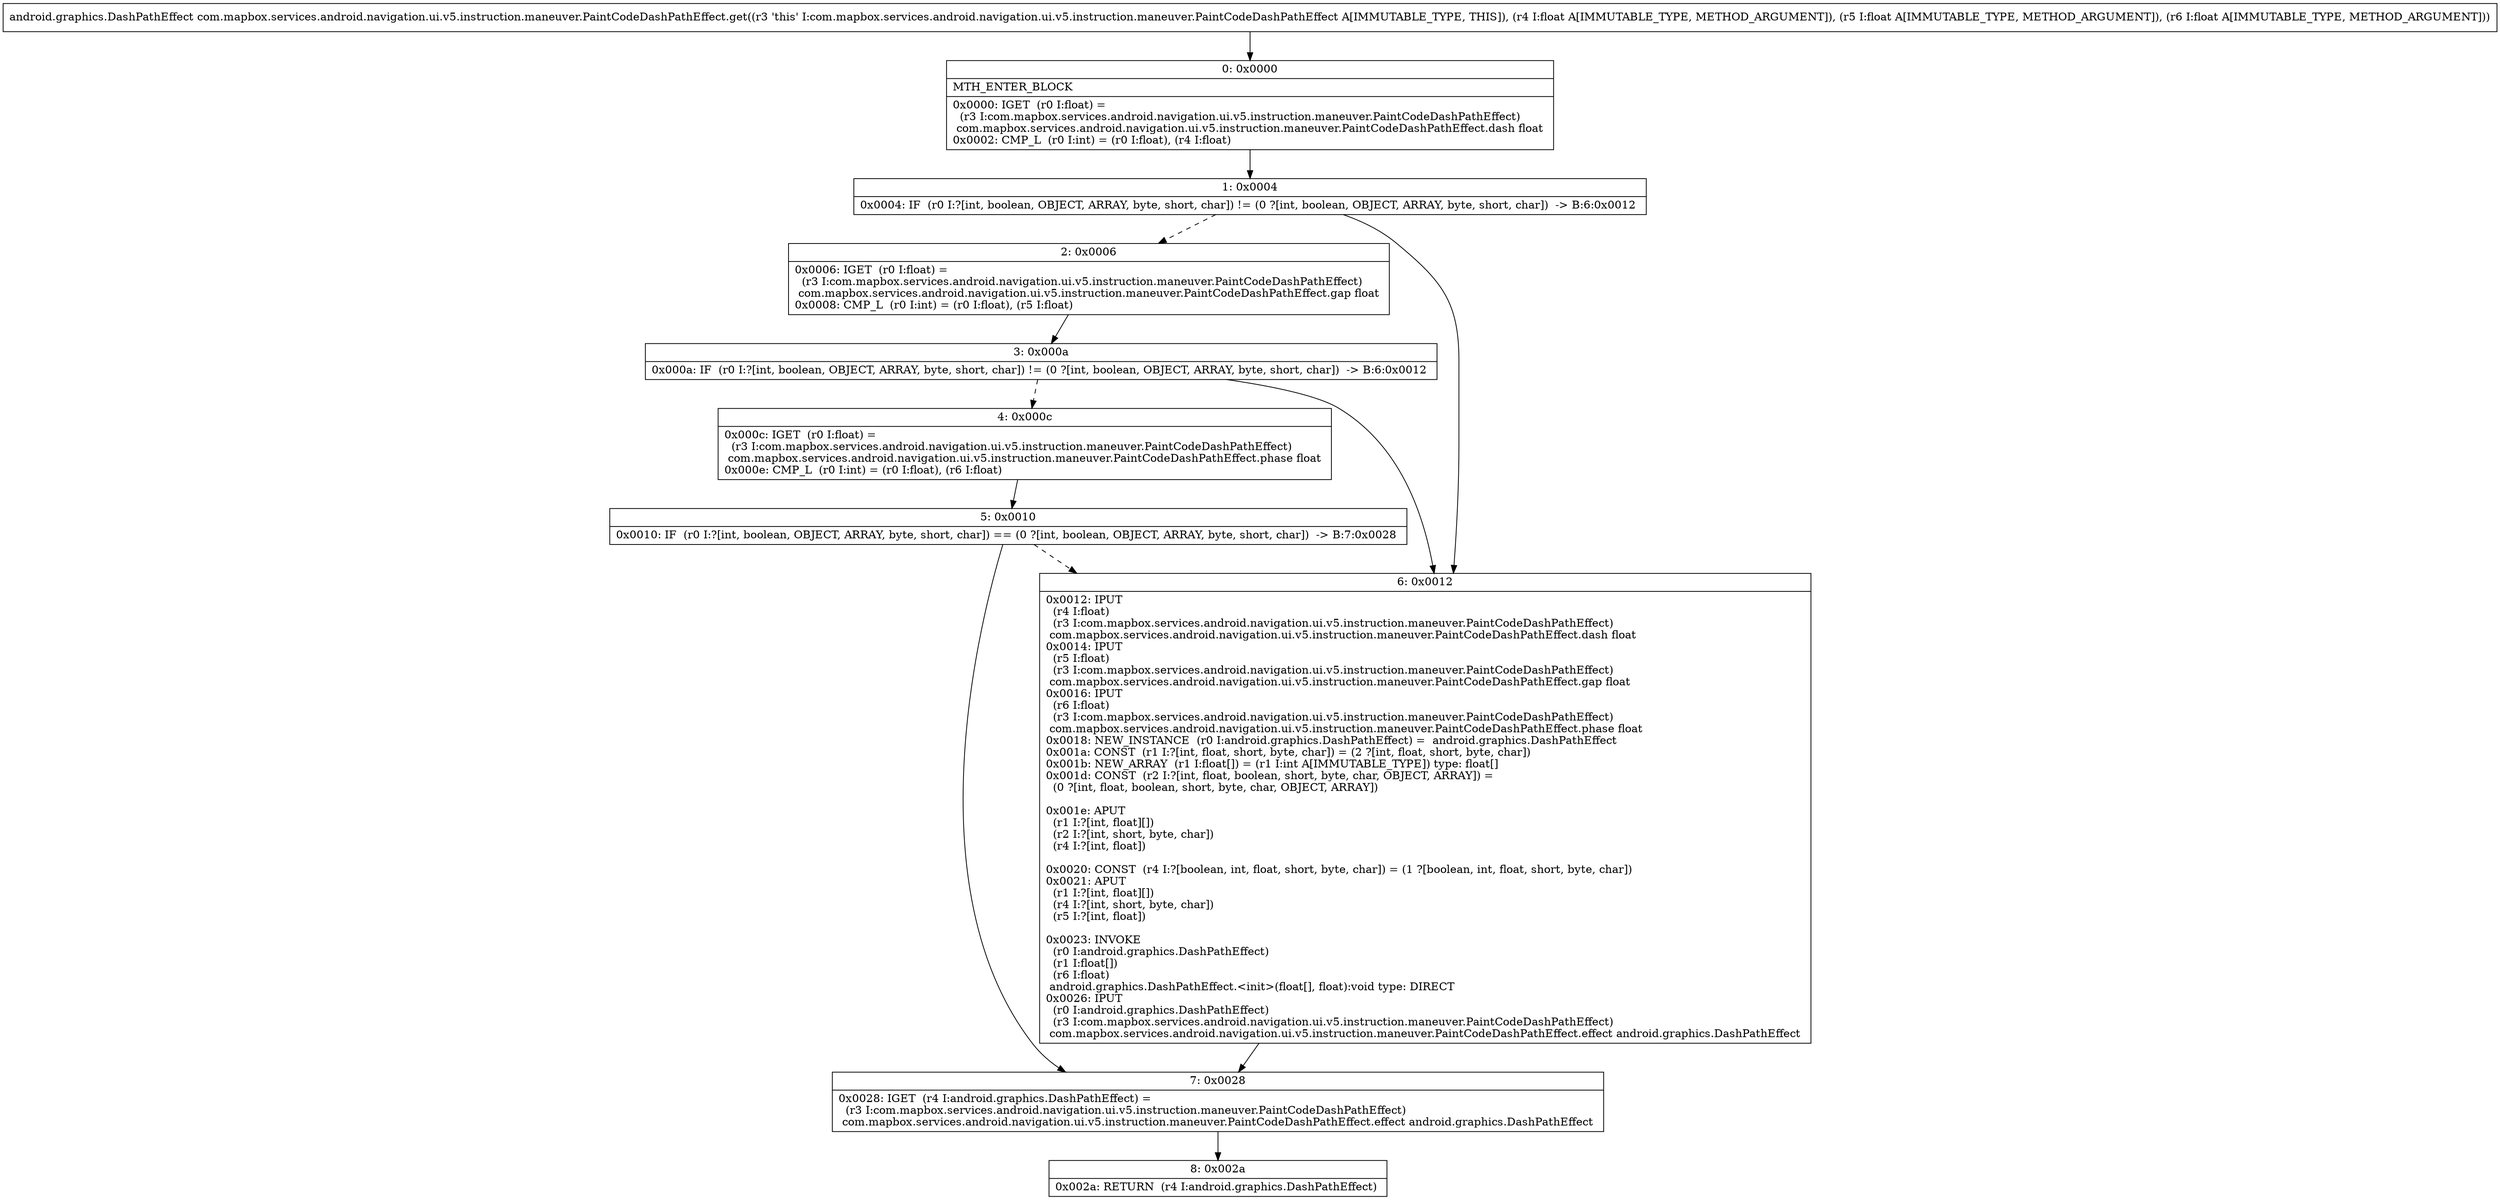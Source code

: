 digraph "CFG forcom.mapbox.services.android.navigation.ui.v5.instruction.maneuver.PaintCodeDashPathEffect.get(FFF)Landroid\/graphics\/DashPathEffect;" {
Node_0 [shape=record,label="{0\:\ 0x0000|MTH_ENTER_BLOCK\l|0x0000: IGET  (r0 I:float) = \l  (r3 I:com.mapbox.services.android.navigation.ui.v5.instruction.maneuver.PaintCodeDashPathEffect)\l com.mapbox.services.android.navigation.ui.v5.instruction.maneuver.PaintCodeDashPathEffect.dash float \l0x0002: CMP_L  (r0 I:int) = (r0 I:float), (r4 I:float) \l}"];
Node_1 [shape=record,label="{1\:\ 0x0004|0x0004: IF  (r0 I:?[int, boolean, OBJECT, ARRAY, byte, short, char]) != (0 ?[int, boolean, OBJECT, ARRAY, byte, short, char])  \-\> B:6:0x0012 \l}"];
Node_2 [shape=record,label="{2\:\ 0x0006|0x0006: IGET  (r0 I:float) = \l  (r3 I:com.mapbox.services.android.navigation.ui.v5.instruction.maneuver.PaintCodeDashPathEffect)\l com.mapbox.services.android.navigation.ui.v5.instruction.maneuver.PaintCodeDashPathEffect.gap float \l0x0008: CMP_L  (r0 I:int) = (r0 I:float), (r5 I:float) \l}"];
Node_3 [shape=record,label="{3\:\ 0x000a|0x000a: IF  (r0 I:?[int, boolean, OBJECT, ARRAY, byte, short, char]) != (0 ?[int, boolean, OBJECT, ARRAY, byte, short, char])  \-\> B:6:0x0012 \l}"];
Node_4 [shape=record,label="{4\:\ 0x000c|0x000c: IGET  (r0 I:float) = \l  (r3 I:com.mapbox.services.android.navigation.ui.v5.instruction.maneuver.PaintCodeDashPathEffect)\l com.mapbox.services.android.navigation.ui.v5.instruction.maneuver.PaintCodeDashPathEffect.phase float \l0x000e: CMP_L  (r0 I:int) = (r0 I:float), (r6 I:float) \l}"];
Node_5 [shape=record,label="{5\:\ 0x0010|0x0010: IF  (r0 I:?[int, boolean, OBJECT, ARRAY, byte, short, char]) == (0 ?[int, boolean, OBJECT, ARRAY, byte, short, char])  \-\> B:7:0x0028 \l}"];
Node_6 [shape=record,label="{6\:\ 0x0012|0x0012: IPUT  \l  (r4 I:float)\l  (r3 I:com.mapbox.services.android.navigation.ui.v5.instruction.maneuver.PaintCodeDashPathEffect)\l com.mapbox.services.android.navigation.ui.v5.instruction.maneuver.PaintCodeDashPathEffect.dash float \l0x0014: IPUT  \l  (r5 I:float)\l  (r3 I:com.mapbox.services.android.navigation.ui.v5.instruction.maneuver.PaintCodeDashPathEffect)\l com.mapbox.services.android.navigation.ui.v5.instruction.maneuver.PaintCodeDashPathEffect.gap float \l0x0016: IPUT  \l  (r6 I:float)\l  (r3 I:com.mapbox.services.android.navigation.ui.v5.instruction.maneuver.PaintCodeDashPathEffect)\l com.mapbox.services.android.navigation.ui.v5.instruction.maneuver.PaintCodeDashPathEffect.phase float \l0x0018: NEW_INSTANCE  (r0 I:android.graphics.DashPathEffect) =  android.graphics.DashPathEffect \l0x001a: CONST  (r1 I:?[int, float, short, byte, char]) = (2 ?[int, float, short, byte, char]) \l0x001b: NEW_ARRAY  (r1 I:float[]) = (r1 I:int A[IMMUTABLE_TYPE]) type: float[] \l0x001d: CONST  (r2 I:?[int, float, boolean, short, byte, char, OBJECT, ARRAY]) = \l  (0 ?[int, float, boolean, short, byte, char, OBJECT, ARRAY])\l \l0x001e: APUT  \l  (r1 I:?[int, float][])\l  (r2 I:?[int, short, byte, char])\l  (r4 I:?[int, float])\l \l0x0020: CONST  (r4 I:?[boolean, int, float, short, byte, char]) = (1 ?[boolean, int, float, short, byte, char]) \l0x0021: APUT  \l  (r1 I:?[int, float][])\l  (r4 I:?[int, short, byte, char])\l  (r5 I:?[int, float])\l \l0x0023: INVOKE  \l  (r0 I:android.graphics.DashPathEffect)\l  (r1 I:float[])\l  (r6 I:float)\l android.graphics.DashPathEffect.\<init\>(float[], float):void type: DIRECT \l0x0026: IPUT  \l  (r0 I:android.graphics.DashPathEffect)\l  (r3 I:com.mapbox.services.android.navigation.ui.v5.instruction.maneuver.PaintCodeDashPathEffect)\l com.mapbox.services.android.navigation.ui.v5.instruction.maneuver.PaintCodeDashPathEffect.effect android.graphics.DashPathEffect \l}"];
Node_7 [shape=record,label="{7\:\ 0x0028|0x0028: IGET  (r4 I:android.graphics.DashPathEffect) = \l  (r3 I:com.mapbox.services.android.navigation.ui.v5.instruction.maneuver.PaintCodeDashPathEffect)\l com.mapbox.services.android.navigation.ui.v5.instruction.maneuver.PaintCodeDashPathEffect.effect android.graphics.DashPathEffect \l}"];
Node_8 [shape=record,label="{8\:\ 0x002a|0x002a: RETURN  (r4 I:android.graphics.DashPathEffect) \l}"];
MethodNode[shape=record,label="{android.graphics.DashPathEffect com.mapbox.services.android.navigation.ui.v5.instruction.maneuver.PaintCodeDashPathEffect.get((r3 'this' I:com.mapbox.services.android.navigation.ui.v5.instruction.maneuver.PaintCodeDashPathEffect A[IMMUTABLE_TYPE, THIS]), (r4 I:float A[IMMUTABLE_TYPE, METHOD_ARGUMENT]), (r5 I:float A[IMMUTABLE_TYPE, METHOD_ARGUMENT]), (r6 I:float A[IMMUTABLE_TYPE, METHOD_ARGUMENT])) }"];
MethodNode -> Node_0;
Node_0 -> Node_1;
Node_1 -> Node_2[style=dashed];
Node_1 -> Node_6;
Node_2 -> Node_3;
Node_3 -> Node_4[style=dashed];
Node_3 -> Node_6;
Node_4 -> Node_5;
Node_5 -> Node_6[style=dashed];
Node_5 -> Node_7;
Node_6 -> Node_7;
Node_7 -> Node_8;
}

